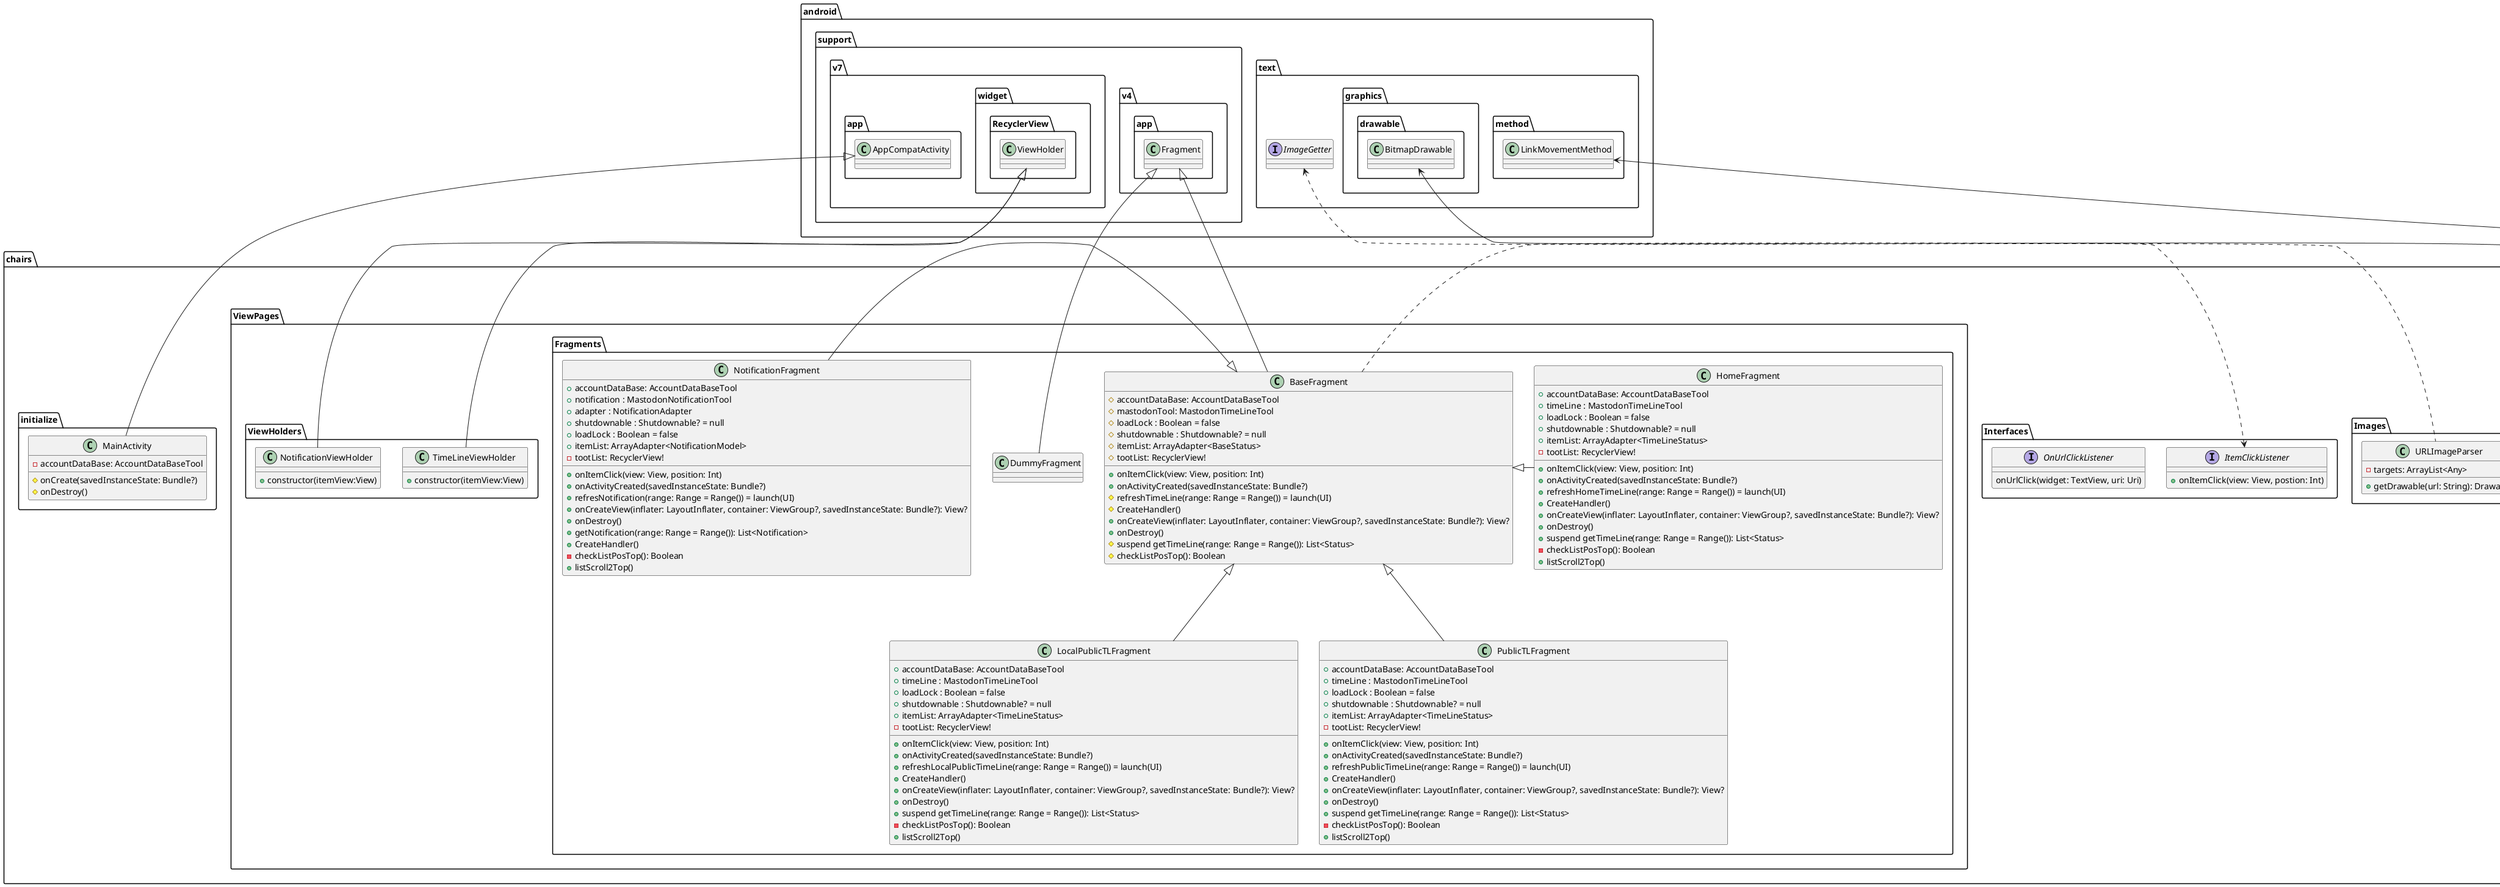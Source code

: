 @startuml Chairsクラス図
package android{
    package text{
        interface ImageGetter
        package method{
            class LinkMovementMethod
        }
        package graphics{
            package drawable{
                class BitmapDrawable
            }
        }

    }
    package support{
        package v4{
            package app{
                class Fragment
            }
        }
        package v7{
            package widget{
                package RecyclerView{
                    class ViewHolder
                }
            }
            package app{
                class AppCompatActivity
            }
        }
    }
}
package com.bumptech.glide.request.target{
    class SimpleTarget
}
package chairs{
    package data{
        package database{
            class MastodonAccount{
                + id : String
                + instanceName : String
                + userName : String
                + accessToken : String
                + lastLogin : Date
            }
        }

        package model{
            class NotificationModel{
                + createAt(context : Context, now : Long) : String
                + tootCreateAt : Long
                + type : String?
                + actionUserName : String?
                + actionAcater : String?
                + id : Long
                + content() : String
            }

            class TimeLineStatus{
                - offsetMap : Map
                + isFavourited : Boolean
                + favouritedCount() : Int
                + isReblogged : Boolean
                + rebloggedCount() : Int
                + reblog : TimeLineStatus?
                + content() : String
                + displayName() : String
                + spoilerText() : String
                + createAt(context : Context, now : Long) : String
                + isSensitive : Boolean
                + isCW : Boolean
                + spoilerText : String
                + avater : String
                + userName : String
                + displayName : String
                + tootID : Long
                + tootCreateAt : Long
                + via : String
                + isMediaAttach : Boolean
                + mediaAttachments List<Attachment>
            }
        }
    }
    package extensions{
        class String{
            + fromHtml(context: Context, textView : TextView) : Spanned
            + toIsoZonedDateTime() : ZonedDateTime
            + showToast(context: Context?, duration: Int)
            + showToastLogD(context: Context?, tag: String = "Debug")
            + showToastLogE(context: Context?, tag: String = "Error")
        }
        note left: 拡張メソッド
        class MutableLinkMovementMethod{
            - listener: OnUrlClickListener?
            + setOnUrlClickListener(l: OnUrlClickListener)
            + onTouchEvent(widget: TextView, buffer: Spannable, event: MotionEvent): Boolean
        }
        MutableLinkMovementMethod -up-> LinkMovementMethod
    }
    package Images{
        class PhotoViewActivity{
            # onCreate(savedInstanceState: Bundle?)
        }
        class URLImageParser{
            - targets: ArrayList<Any>
            + getDrawable(url: String): Drawable
        }
        URLImageParser .up-> ImageGetter
        class BitmapTarget{
            + onResourceReady(resource: Bitmap, glideAnimation: Transition<in Bitmap>?)
        }
        BitmapTarget -up-> SimpleTarget
        class UrlDrawable{
            + drawable: Drawable?
            + draw(canvas: Canvas)
        }
        UrlDrawable -up-> BitmapDrawable
    }
    package Interfaces{
        interface ItemClickListener{
            + onItemClick(view: View, postion: Int)
        }
        interface OnUrlClickListener{
            onUrlClick(widget: TextView, uri: Uri)
        }
    }
    package initialize{
        class MainActivity{
            - accountDataBase: AccountDataBaseTool
            # onCreate(savedInstanceState: Bundle?)
            # onDestroy()
        }
        MainActivity -|> AppCompatActivity
    }
    package ViewPages{
        package Fragments{
            class DummyFragment{

            }
            class BaseFragment{
                # accountDataBase: AccountDataBaseTool
                # mastodonTool: MastodonTimeLineTool
                # loadLock : Boolean = false
                # shutdownable : Shutdownable? = null
                # itemList: ArrayAdapter<BaseStatus>
                # tootList: RecyclerView!
                + onItemClick(view: View, position: Int)
                + onActivityCreated(savedInstanceState: Bundle?)
                # refreshTimeLine(range: Range = Range()) = launch(UI)
                # CreateHandler()
                + onCreateView(inflater: LayoutInflater, container: ViewGroup?, savedInstanceState: Bundle?): View?
                + onDestroy()
                # suspend getTimeLine(range: Range = Range()): List<Status>
                # checkListPosTop(): Boolean
            }
            class HomeFragment{
                + accountDataBase: AccountDataBaseTool
                + timeLine : MastodonTimeLineTool
                + loadLock : Boolean = false
                + shutdownable : Shutdownable? = null
                + itemList: ArrayAdapter<TimeLineStatus>
                - tootList: RecyclerView!
                + onItemClick(view: View, position: Int)
                + onActivityCreated(savedInstanceState: Bundle?)
                + refreshHomeTimeLine(range: Range = Range()) = launch(UI)
                + CreateHandler()
                + onCreateView(inflater: LayoutInflater, container: ViewGroup?, savedInstanceState: Bundle?): View?
                + onDestroy()
                + suspend getTimeLine(range: Range = Range()): List<Status>
                - checkListPosTop(): Boolean
                + listScroll2Top()
            }
            class LocalPublicTLFragment{
                + accountDataBase: AccountDataBaseTool
                + timeLine : MastodonTimeLineTool
                + loadLock : Boolean = false
                + shutdownable : Shutdownable? = null
                + itemList: ArrayAdapter<TimeLineStatus>
                - tootList: RecyclerView!
                + onItemClick(view: View, position: Int)
                + onActivityCreated(savedInstanceState: Bundle?)
                + refreshLocalPublicTimeLine(range: Range = Range()) = launch(UI)
                + CreateHandler()
                + onCreateView(inflater: LayoutInflater, container: ViewGroup?, savedInstanceState: Bundle?): View?
                + onDestroy()
                + suspend getTimeLine(range: Range = Range()): List<Status>
                - checkListPosTop(): Boolean
                + listScroll2Top()
            }
            class NotificationFragment{
                + accountDataBase: AccountDataBaseTool
                + notification : MastodonNotificationTool
                + adapter : NotificationAdapter
                + shutdownable : Shutdownable? = null
                + loadLock : Boolean = false
                + itemList: ArrayAdapter<NotificationModel>
                - tootList: RecyclerView!
                + onItemClick(view: View, position: Int)
                + onActivityCreated(savedInstanceState: Bundle?)
                + refresNotification(range: Range = Range()) = launch(UI)
                + onCreateView(inflater: LayoutInflater, container: ViewGroup?, savedInstanceState: Bundle?): View?
                + onDestroy()
                + getNotification(range: Range = Range()): List<Notification>
                + CreateHandler()
                - checkListPosTop(): Boolean
                + listScroll2Top()
            }
            class PublicTLFragment{
                + accountDataBase: AccountDataBaseTool
                + timeLine : MastodonTimeLineTool
                + loadLock : Boolean = false
                + shutdownable : Shutdownable? = null
                + itemList: ArrayAdapter<TimeLineStatus>
                - tootList: RecyclerView!
                + onItemClick(view: View, position: Int)
                + onActivityCreated(savedInstanceState: Bundle?)
                + refreshPublicTimeLine(range: Range = Range()) = launch(UI)
                + CreateHandler()
                + onCreateView(inflater: LayoutInflater, container: ViewGroup?, savedInstanceState: Bundle?): View?
                + onDestroy()
                + suspend getTimeLine(range: Range = Range()): List<Status>
                - checkListPosTop(): Boolean
                + listScroll2Top()
            }
            DummyFragment -up-|> Fragment
            BaseFragment -up-|> Fragment
            BaseFragment .> ItemClickListener
            HomeFragment -left-|> BaseFragment
            LocalPublicTLFragment -up-|> BaseFragment
            NotificationFragment -right-|> BaseFragment
            PublicTLFragment -up-|> BaseFragment
        }
        package ViewHolders{
            class TimeLineViewHolder{
                + constructor(itemView:View)
            }
            class NotificationViewHolder{
                + constructor(itemView:View)
            }
            TimeLineViewHolder -up-|> ViewHolder
            NotificationViewHolder -up-|> ViewHolder
        }
    }
}
@enduml
